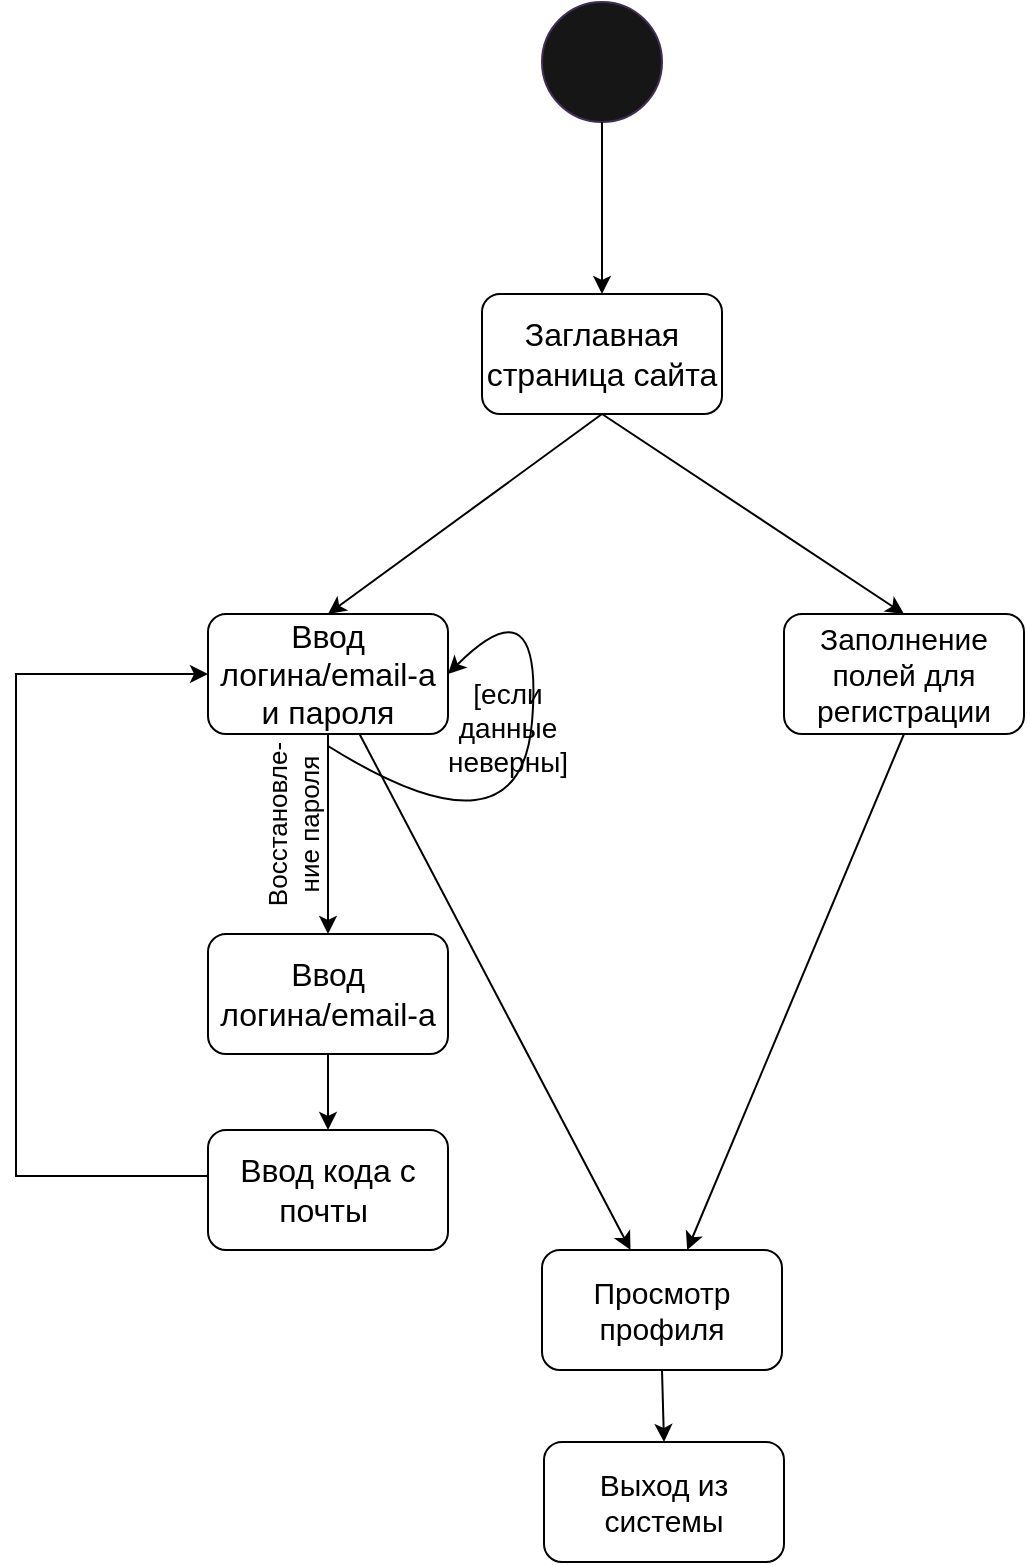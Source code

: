 <mxfile version="22.1.17" type="github">
  <diagram name="Page-1" id="dBN8vo7_r_SAYW0YeZtu">
    <mxGraphModel dx="1013" dy="588" grid="1" gridSize="12" guides="1" tooltips="1" connect="1" arrows="1" fold="1" page="1" pageScale="1" pageWidth="850" pageHeight="1100" math="0" shadow="0">
      <root>
        <mxCell id="0" />
        <mxCell id="1" parent="0" />
        <mxCell id="xDTaqTvU7wQpcwqBrBxM-1" value="" style="ellipse;whiteSpace=wrap;html=1;aspect=fixed;strokeColor=#432D57;fillColor=#171617;fontColor=#ffffff;" vertex="1" parent="1">
          <mxGeometry x="395" y="24" width="60" height="60" as="geometry" />
        </mxCell>
        <mxCell id="xDTaqTvU7wQpcwqBrBxM-2" value="" style="endArrow=classic;html=1;rounded=0;" edge="1" parent="1" source="xDTaqTvU7wQpcwqBrBxM-1" target="xDTaqTvU7wQpcwqBrBxM-3">
          <mxGeometry width="50" height="50" relative="1" as="geometry">
            <mxPoint x="400" y="390" as="sourcePoint" />
            <mxPoint x="430" y="220" as="targetPoint" />
          </mxGeometry>
        </mxCell>
        <mxCell id="xDTaqTvU7wQpcwqBrBxM-3" value="&lt;font style=&quot;font-size: 16px;&quot;&gt;Заглавная страница сайта&lt;/font&gt;" style="rounded=1;whiteSpace=wrap;html=1;" vertex="1" parent="1">
          <mxGeometry x="365" y="170" width="120" height="60" as="geometry" />
        </mxCell>
        <mxCell id="xDTaqTvU7wQpcwqBrBxM-6" value="&lt;font style=&quot;font-size: 15px;&quot;&gt;Заполнение полей для регистрации&lt;/font&gt;" style="rounded=1;whiteSpace=wrap;html=1;" vertex="1" parent="1">
          <mxGeometry x="516" y="330" width="120" height="60" as="geometry" />
        </mxCell>
        <mxCell id="xDTaqTvU7wQpcwqBrBxM-10" value="&lt;font style=&quot;font-size: 16px;&quot;&gt;Ввод логина/email-а&lt;br&gt;и пароля&lt;br&gt;&lt;/font&gt;" style="rounded=1;whiteSpace=wrap;html=1;" vertex="1" parent="1">
          <mxGeometry x="228" y="330" width="120" height="60" as="geometry" />
        </mxCell>
        <mxCell id="xDTaqTvU7wQpcwqBrBxM-13" value="" style="endArrow=classic;html=1;rounded=0;exitX=0.5;exitY=1;exitDx=0;exitDy=0;" edge="1" parent="1" source="xDTaqTvU7wQpcwqBrBxM-6" target="xDTaqTvU7wQpcwqBrBxM-44">
          <mxGeometry width="50" height="50" relative="1" as="geometry">
            <mxPoint x="396" y="470" as="sourcePoint" />
            <mxPoint x="576" y="480" as="targetPoint" />
          </mxGeometry>
        </mxCell>
        <mxCell id="xDTaqTvU7wQpcwqBrBxM-15" value="&lt;font style=&quot;font-size: 14px;&quot;&gt;[если данные неверны]&lt;/font&gt;" style="text;html=1;strokeColor=none;fillColor=none;align=center;verticalAlign=middle;whiteSpace=wrap;rounded=0;" vertex="1" parent="1">
          <mxGeometry x="348" y="372" width="60" height="30" as="geometry" />
        </mxCell>
        <mxCell id="xDTaqTvU7wQpcwqBrBxM-18" value="&lt;font style=&quot;font-size: 16px;&quot;&gt;Ввод логина/email-а&lt;br&gt;&lt;/font&gt;" style="rounded=1;whiteSpace=wrap;html=1;" vertex="1" parent="1">
          <mxGeometry x="228" y="490" width="120" height="60" as="geometry" />
        </mxCell>
        <mxCell id="xDTaqTvU7wQpcwqBrBxM-27" value="" style="curved=1;endArrow=classic;html=1;rounded=0;entryX=1;entryY=0.5;entryDx=0;entryDy=0;" edge="1" parent="1" target="xDTaqTvU7wQpcwqBrBxM-10">
          <mxGeometry width="50" height="50" relative="1" as="geometry">
            <mxPoint x="288" y="396" as="sourcePoint" />
            <mxPoint x="446" y="312" as="targetPoint" />
            <Array as="points">
              <mxPoint x="384" y="456" />
              <mxPoint x="396" y="312" />
            </Array>
          </mxGeometry>
        </mxCell>
        <mxCell id="xDTaqTvU7wQpcwqBrBxM-32" value="" style="endArrow=classic;html=1;rounded=0;entryX=0.5;entryY=0;entryDx=0;entryDy=0;" edge="1" parent="1" source="xDTaqTvU7wQpcwqBrBxM-10" target="xDTaqTvU7wQpcwqBrBxM-18">
          <mxGeometry width="50" height="50" relative="1" as="geometry">
            <mxPoint x="396" y="362" as="sourcePoint" />
            <mxPoint x="446" y="312" as="targetPoint" />
          </mxGeometry>
        </mxCell>
        <mxCell id="xDTaqTvU7wQpcwqBrBxM-34" value="" style="endArrow=classic;html=1;rounded=0;exitX=0.004;exitY=0.384;exitDx=0;exitDy=0;entryX=0;entryY=0.5;entryDx=0;entryDy=0;exitPerimeter=0;" edge="1" parent="1" source="xDTaqTvU7wQpcwqBrBxM-36" target="xDTaqTvU7wQpcwqBrBxM-10">
          <mxGeometry width="50" height="50" relative="1" as="geometry">
            <mxPoint x="396" y="362" as="sourcePoint" />
            <mxPoint x="180" y="420" as="targetPoint" />
            <Array as="points">
              <mxPoint x="132" y="611" />
              <mxPoint x="132" y="360" />
            </Array>
          </mxGeometry>
        </mxCell>
        <mxCell id="xDTaqTvU7wQpcwqBrBxM-36" value="&lt;font style=&quot;font-size: 16px;&quot;&gt;Ввод кода с почты&amp;nbsp;&lt;br&gt;&lt;/font&gt;" style="rounded=1;whiteSpace=wrap;html=1;" vertex="1" parent="1">
          <mxGeometry x="228" y="588" width="120" height="60" as="geometry" />
        </mxCell>
        <mxCell id="xDTaqTvU7wQpcwqBrBxM-37" value="" style="endArrow=classic;html=1;rounded=0;entryX=0.5;entryY=0;entryDx=0;entryDy=0;exitX=0.5;exitY=1;exitDx=0;exitDy=0;" edge="1" parent="1" source="xDTaqTvU7wQpcwqBrBxM-18" target="xDTaqTvU7wQpcwqBrBxM-36">
          <mxGeometry width="50" height="50" relative="1" as="geometry">
            <mxPoint x="300" y="402" as="sourcePoint" />
            <mxPoint x="300" y="502" as="targetPoint" />
          </mxGeometry>
        </mxCell>
        <mxCell id="xDTaqTvU7wQpcwqBrBxM-38" value="" style="endArrow=classic;html=1;rounded=0;exitX=0.5;exitY=1;exitDx=0;exitDy=0;entryX=0.5;entryY=0;entryDx=0;entryDy=0;" edge="1" parent="1" source="xDTaqTvU7wQpcwqBrBxM-3" target="xDTaqTvU7wQpcwqBrBxM-10">
          <mxGeometry width="50" height="50" relative="1" as="geometry">
            <mxPoint x="396" y="362" as="sourcePoint" />
            <mxPoint x="446" y="312" as="targetPoint" />
          </mxGeometry>
        </mxCell>
        <mxCell id="xDTaqTvU7wQpcwqBrBxM-39" value="" style="endArrow=classic;html=1;rounded=0;exitX=0.5;exitY=1;exitDx=0;exitDy=0;entryX=0.5;entryY=0;entryDx=0;entryDy=0;" edge="1" parent="1" source="xDTaqTvU7wQpcwqBrBxM-3" target="xDTaqTvU7wQpcwqBrBxM-6">
          <mxGeometry width="50" height="50" relative="1" as="geometry">
            <mxPoint x="437" y="242" as="sourcePoint" />
            <mxPoint x="300" y="342" as="targetPoint" />
          </mxGeometry>
        </mxCell>
        <mxCell id="xDTaqTvU7wQpcwqBrBxM-40" value="&lt;font style=&quot;font-size: 13px;&quot;&gt;Восстановле-&lt;br&gt;ние пароля&lt;/font&gt;" style="text;html=1;strokeColor=none;fillColor=none;align=center;verticalAlign=middle;whiteSpace=wrap;rounded=0;rotation=-90;" vertex="1" parent="1">
          <mxGeometry x="216" y="414" width="109" height="42" as="geometry" />
        </mxCell>
        <mxCell id="xDTaqTvU7wQpcwqBrBxM-43" value="" style="endArrow=classic;html=1;rounded=0;" edge="1" parent="1" source="xDTaqTvU7wQpcwqBrBxM-10" target="xDTaqTvU7wQpcwqBrBxM-44">
          <mxGeometry width="50" height="50" relative="1" as="geometry">
            <mxPoint x="396" y="470" as="sourcePoint" />
            <mxPoint x="444" y="528" as="targetPoint" />
          </mxGeometry>
        </mxCell>
        <mxCell id="xDTaqTvU7wQpcwqBrBxM-44" value="&lt;font style=&quot;font-size: 15px;&quot;&gt;Просмотр профиля&lt;/font&gt;" style="rounded=1;whiteSpace=wrap;html=1;" vertex="1" parent="1">
          <mxGeometry x="395" y="648" width="120" height="60" as="geometry" />
        </mxCell>
        <mxCell id="xDTaqTvU7wQpcwqBrBxM-45" value="&lt;font style=&quot;font-size: 15px;&quot;&gt;Выход из системы&lt;/font&gt;" style="rounded=1;whiteSpace=wrap;html=1;" vertex="1" parent="1">
          <mxGeometry x="396" y="744" width="120" height="60" as="geometry" />
        </mxCell>
        <mxCell id="xDTaqTvU7wQpcwqBrBxM-46" value="" style="endArrow=classic;html=1;rounded=0;exitX=0.5;exitY=1;exitDx=0;exitDy=0;entryX=0.5;entryY=0;entryDx=0;entryDy=0;" edge="1" parent="1" source="xDTaqTvU7wQpcwqBrBxM-44" target="xDTaqTvU7wQpcwqBrBxM-45">
          <mxGeometry width="50" height="50" relative="1" as="geometry">
            <mxPoint x="396" y="734" as="sourcePoint" />
            <mxPoint x="446" y="684" as="targetPoint" />
          </mxGeometry>
        </mxCell>
      </root>
    </mxGraphModel>
  </diagram>
</mxfile>
